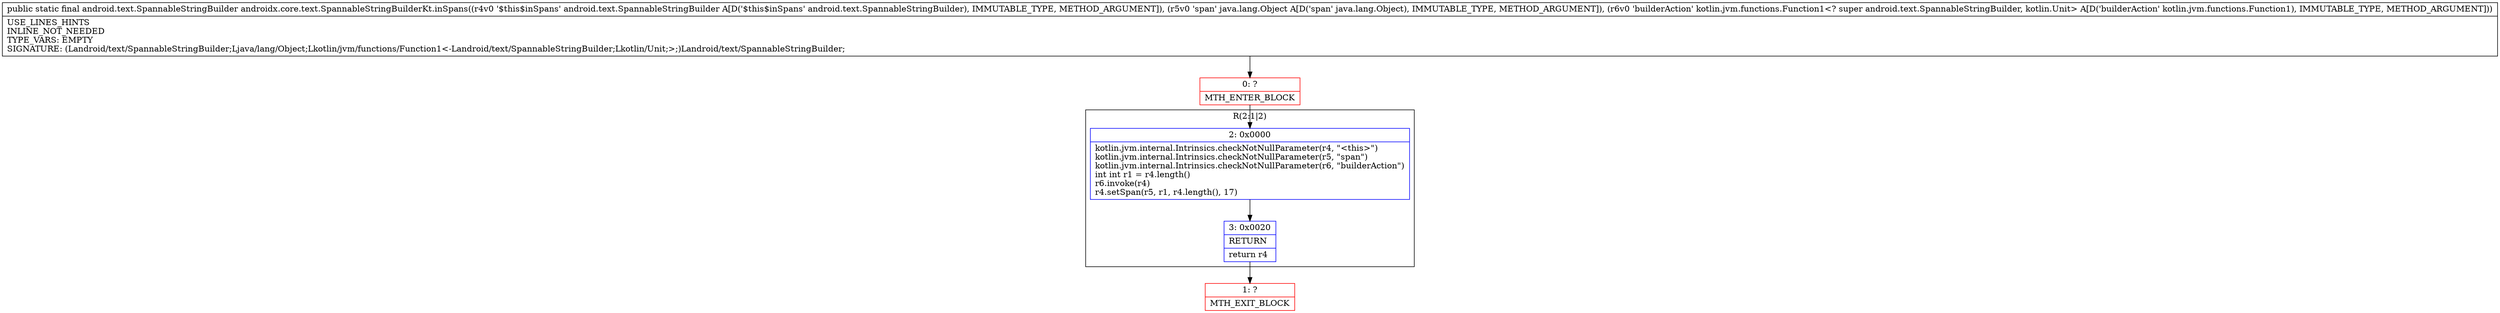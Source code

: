 digraph "CFG forandroidx.core.text.SpannableStringBuilderKt.inSpans(Landroid\/text\/SpannableStringBuilder;Ljava\/lang\/Object;Lkotlin\/jvm\/functions\/Function1;)Landroid\/text\/SpannableStringBuilder;" {
subgraph cluster_Region_2105382125 {
label = "R(2:1|2)";
node [shape=record,color=blue];
Node_2 [shape=record,label="{2\:\ 0x0000|kotlin.jvm.internal.Intrinsics.checkNotNullParameter(r4, \"\<this\>\")\lkotlin.jvm.internal.Intrinsics.checkNotNullParameter(r5, \"span\")\lkotlin.jvm.internal.Intrinsics.checkNotNullParameter(r6, \"builderAction\")\lint int r1 = r4.length()\lr6.invoke(r4)\lr4.setSpan(r5, r1, r4.length(), 17)\l}"];
Node_3 [shape=record,label="{3\:\ 0x0020|RETURN\l|return r4\l}"];
}
Node_0 [shape=record,color=red,label="{0\:\ ?|MTH_ENTER_BLOCK\l}"];
Node_1 [shape=record,color=red,label="{1\:\ ?|MTH_EXIT_BLOCK\l}"];
MethodNode[shape=record,label="{public static final android.text.SpannableStringBuilder androidx.core.text.SpannableStringBuilderKt.inSpans((r4v0 '$this$inSpans' android.text.SpannableStringBuilder A[D('$this$inSpans' android.text.SpannableStringBuilder), IMMUTABLE_TYPE, METHOD_ARGUMENT]), (r5v0 'span' java.lang.Object A[D('span' java.lang.Object), IMMUTABLE_TYPE, METHOD_ARGUMENT]), (r6v0 'builderAction' kotlin.jvm.functions.Function1\<? super android.text.SpannableStringBuilder, kotlin.Unit\> A[D('builderAction' kotlin.jvm.functions.Function1), IMMUTABLE_TYPE, METHOD_ARGUMENT]))  | USE_LINES_HINTS\lINLINE_NOT_NEEDED\lTYPE_VARS: EMPTY\lSIGNATURE: (Landroid\/text\/SpannableStringBuilder;Ljava\/lang\/Object;Lkotlin\/jvm\/functions\/Function1\<\-Landroid\/text\/SpannableStringBuilder;Lkotlin\/Unit;\>;)Landroid\/text\/SpannableStringBuilder;\l}"];
MethodNode -> Node_0;Node_2 -> Node_3;
Node_3 -> Node_1;
Node_0 -> Node_2;
}

